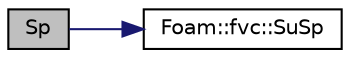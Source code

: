 digraph "Sp"
{
  bgcolor="transparent";
  edge [fontname="Helvetica",fontsize="10",labelfontname="Helvetica",labelfontsize="10"];
  node [fontname="Helvetica",fontsize="10",shape=record];
  rankdir="LR";
  Node1 [label="Sp",height=0.2,width=0.4,color="black", fillcolor="grey75", style="filled", fontcolor="black"];
  Node1 -> Node2 [color="midnightblue",fontsize="10",style="solid",fontname="Helvetica"];
  Node2 [label="Foam::fvc::SuSp",height=0.2,width=0.4,color="black",URL="$a11014.html#ab90ec00e4d3f6f35b5b619f517d624f2"];
}
